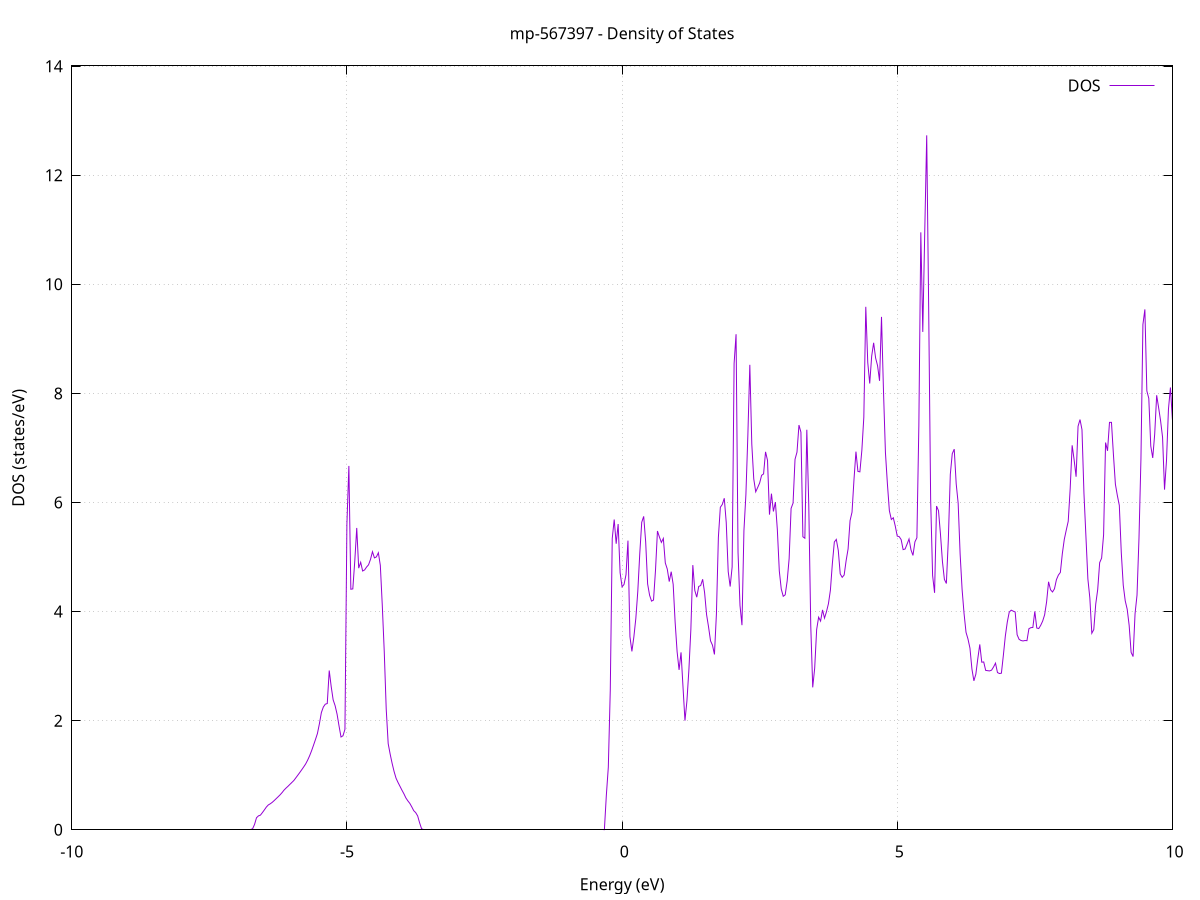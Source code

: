 set title 'mp-567397 - Density of States'
set xlabel 'Energy (eV)'
set ylabel 'DOS (states/eV)'
set grid
set xrange [-10:10]
set yrange [0:14.005]
set xzeroaxis lt -1
set terminal png size 800,600
set output 'mp-567397_dos_gnuplot.png'
plot '-' using 1:2 with lines title 'DOS'
-34.606300 0.000000
-34.570600 0.000000
-34.534900 0.000000
-34.499200 0.000000
-34.463500 0.000000
-34.427800 0.000000
-34.392100 0.000000
-34.356400 0.000000
-34.320600 0.000000
-34.284900 0.000000
-34.249200 0.000000
-34.213500 0.000000
-34.177800 0.000000
-34.142100 0.000000
-34.106400 0.000000
-34.070700 0.000000
-34.034900 0.000000
-33.999200 0.000000
-33.963500 0.000000
-33.927800 0.000000
-33.892100 0.000000
-33.856400 0.000000
-33.820700 0.000000
-33.785000 0.000000
-33.749200 0.000000
-33.713500 0.000000
-33.677800 0.000000
-33.642100 0.000000
-33.606400 0.000000
-33.570700 0.000000
-33.535000 0.000000
-33.499300 0.000000
-33.463600 0.000000
-33.427800 0.000000
-33.392100 0.000000
-33.356400 0.000000
-33.320700 0.000000
-33.285000 0.000000
-33.249300 0.000000
-33.213600 0.000000
-33.177900 0.000000
-33.142100 0.000000
-33.106400 0.000000
-33.070700 0.000000
-33.035000 0.000000
-32.999300 0.000000
-32.963600 0.000000
-32.927900 0.000000
-32.892200 0.000000
-32.856400 0.000000
-32.820700 0.000000
-32.785000 0.000000
-32.749300 0.000000
-32.713600 0.000000
-32.677900 0.000000
-32.642200 0.000000
-32.606500 0.000000
-32.570700 0.000000
-32.535000 0.000000
-32.499300 0.000000
-32.463600 0.000000
-32.427900 0.000000
-32.392200 0.000000
-32.356500 0.000000
-32.320800 0.000000
-32.285100 0.000000
-32.249300 0.000000
-32.213600 0.000000
-32.177900 0.000000
-32.142200 0.000000
-32.106500 0.000000
-32.070800 0.000000
-32.035100 0.000000
-31.999400 0.000000
-31.963600 0.000000
-31.927900 0.000000
-31.892200 0.000000
-31.856500 0.000000
-31.820800 0.000000
-31.785100 0.000000
-31.749400 0.000000
-31.713700 0.000000
-31.677900 0.000000
-31.642200 0.000000
-31.606500 0.000000
-31.570800 0.000000
-31.535100 0.000000
-31.499400 0.000000
-31.463700 0.000000
-31.428000 0.000000
-31.392300 0.000000
-31.356500 0.104700
-31.320800 3.142800
-31.285100 6.414200
-31.249400 28.005600
-31.213700 11.724400
-31.178000 20.645600
-31.142300 15.028300
-31.106600 31.997900
-31.070800 18.827200
-31.035100 13.783500
-30.999400 29.456500
-30.963700 45.327200
-30.928000 33.171500
-30.892300 25.010300
-30.856600 39.935900
-30.820900 50.910100
-30.785100 44.895300
-30.749400 41.989500
-30.713700 60.664300
-30.678000 39.527600
-30.642300 52.172100
-30.606600 54.568200
-30.570900 36.922100
-30.535200 36.013100
-30.499400 35.695000
-30.463700 30.649900
-30.428000 43.513100
-30.392300 33.912900
-30.356600 66.001000
-30.320900 43.012900
-30.285200 0.000000
-30.249500 0.000000
-30.213800 0.000000
-30.178000 0.000000
-30.142300 0.000000
-30.106600 0.000000
-30.070900 0.000000
-30.035200 0.000000
-29.999500 0.000000
-29.963800 0.000000
-29.928100 0.000000
-29.892300 0.000000
-29.856600 0.000000
-29.820900 0.000000
-29.785200 0.000000
-29.749500 0.000000
-29.713800 0.000000
-29.678100 0.000000
-29.642400 0.000000
-29.606600 0.000000
-29.570900 0.000000
-29.535200 0.000000
-29.499500 0.000000
-29.463800 0.000000
-29.428100 0.000000
-29.392400 0.000000
-29.356700 0.000000
-29.320900 0.000000
-29.285200 0.000000
-29.249500 0.000000
-29.213800 0.000000
-29.178100 0.000000
-29.142400 0.000000
-29.106700 0.000000
-29.071000 0.000000
-29.035300 0.000000
-28.999500 0.000000
-28.963800 0.000000
-28.928100 0.000000
-28.892400 0.000000
-28.856700 0.000000
-28.821000 0.000000
-28.785300 0.000000
-28.749600 0.000000
-28.713800 0.000000
-28.678100 0.000000
-28.642400 0.000000
-28.606700 0.000000
-28.571000 0.000000
-28.535300 0.000000
-28.499600 0.000000
-28.463900 0.000000
-28.428100 0.000000
-28.392400 0.000000
-28.356700 0.000000
-28.321000 0.000000
-28.285300 0.000000
-28.249600 0.000000
-28.213900 0.000000
-28.178200 0.000000
-28.142500 0.000000
-28.106700 0.000000
-28.071000 0.000000
-28.035300 0.000000
-27.999600 0.000000
-27.963900 0.000000
-27.928200 0.000000
-27.892500 0.000000
-27.856800 0.000000
-27.821000 0.000000
-27.785300 0.000000
-27.749600 0.000000
-27.713900 0.000000
-27.678200 0.000000
-27.642500 0.000000
-27.606800 0.000000
-27.571100 0.000000
-27.535300 0.000000
-27.499600 0.000000
-27.463900 0.000000
-27.428200 0.000000
-27.392500 0.000000
-27.356800 0.000000
-27.321100 0.000000
-27.285400 0.000000
-27.249600 0.000000
-27.213900 0.000000
-27.178200 0.000000
-27.142500 0.000000
-27.106800 0.000000
-27.071100 0.000000
-27.035400 0.000000
-26.999700 0.000000
-26.964000 0.000000
-26.928200 0.000000
-26.892500 0.000000
-26.856800 0.000000
-26.821100 0.000000
-26.785400 0.000000
-26.749700 0.000000
-26.714000 0.000000
-26.678300 0.000000
-26.642500 0.000000
-26.606800 0.000000
-26.571100 0.000000
-26.535400 0.000000
-26.499700 0.000000
-26.464000 0.000000
-26.428300 0.000000
-26.392600 0.000000
-26.356800 0.000000
-26.321100 0.000000
-26.285400 0.000000
-26.249700 0.000000
-26.214000 0.000000
-26.178300 0.000000
-26.142600 0.000000
-26.106900 0.000000
-26.071200 0.000000
-26.035400 0.000000
-25.999700 0.000000
-25.964000 0.000000
-25.928300 0.000000
-25.892600 0.000000
-25.856900 0.000000
-25.821200 0.000000
-25.785500 0.000000
-25.749700 0.000000
-25.714000 0.000000
-25.678300 0.000000
-25.642600 0.000000
-25.606900 0.000000
-25.571200 0.000000
-25.535500 0.000000
-25.499800 0.000000
-25.464000 0.000000
-25.428300 0.000000
-25.392600 0.000000
-25.356900 0.000000
-25.321200 0.000000
-25.285500 0.000000
-25.249800 0.000000
-25.214100 0.000000
-25.178300 0.000000
-25.142600 0.000000
-25.106900 0.000000
-25.071200 0.000000
-25.035500 0.000000
-24.999800 0.000000
-24.964100 0.000000
-24.928400 0.000000
-24.892700 0.000000
-24.856900 0.000000
-24.821200 0.000000
-24.785500 0.000000
-24.749800 0.000000
-24.714100 0.000000
-24.678400 0.000000
-24.642700 0.000000
-24.607000 0.000000
-24.571200 0.000000
-24.535500 0.000000
-24.499800 0.000000
-24.464100 0.000000
-24.428400 0.000000
-24.392700 0.000000
-24.357000 0.000000
-24.321300 0.000000
-24.285500 0.000000
-24.249800 0.000000
-24.214100 0.000000
-24.178400 0.000000
-24.142700 0.000000
-24.107000 0.000000
-24.071300 0.000000
-24.035600 0.000000
-23.999900 0.000000
-23.964100 0.000000
-23.928400 0.000000
-23.892700 0.000000
-23.857000 0.000000
-23.821300 0.000000
-23.785600 0.000000
-23.749900 0.000000
-23.714200 0.000000
-23.678400 0.000000
-23.642700 0.000000
-23.607000 0.000000
-23.571300 0.000000
-23.535600 0.000000
-23.499900 0.000000
-23.464200 0.000000
-23.428500 0.000000
-23.392700 0.000000
-23.357000 0.000000
-23.321300 0.000000
-23.285600 0.000000
-23.249900 0.000000
-23.214200 0.000000
-23.178500 0.000000
-23.142800 0.000000
-23.107000 0.000000
-23.071300 0.000000
-23.035600 0.000000
-22.999900 0.000000
-22.964200 0.000000
-22.928500 0.000000
-22.892800 0.000000
-22.857100 0.000000
-22.821400 0.000000
-22.785600 0.000000
-22.749900 0.000000
-22.714200 0.000000
-22.678500 0.000000
-22.642800 0.000000
-22.607100 0.000000
-22.571400 0.000000
-22.535700 0.000000
-22.499900 0.000000
-22.464200 0.000000
-22.428500 0.000000
-22.392800 0.000000
-22.357100 0.000000
-22.321400 0.000000
-22.285700 0.000000
-22.250000 0.000000
-22.214200 0.000000
-22.178500 0.000000
-22.142800 0.000000
-22.107100 0.000000
-22.071400 0.000000
-22.035700 0.000000
-22.000000 0.000000
-21.964300 0.000000
-21.928500 0.000000
-21.892800 0.000000
-21.857100 0.000000
-21.821400 0.000000
-21.785700 0.000000
-21.750000 0.000000
-21.714300 0.000000
-21.678600 0.000000
-21.642900 0.000000
-21.607100 0.000000
-21.571400 0.000000
-21.535700 0.000000
-21.500000 0.000000
-21.464300 0.000000
-21.428600 0.000000
-21.392900 0.000000
-21.357200 0.000000
-21.321400 0.000000
-21.285700 0.000000
-21.250000 0.000000
-21.214300 0.000000
-21.178600 0.000000
-21.142900 0.000000
-21.107200 0.000000
-21.071500 0.000000
-21.035700 0.000000
-21.000000 0.000000
-20.964300 0.000000
-20.928600 0.000000
-20.892900 0.000000
-20.857200 0.000000
-20.821500 0.000000
-20.785800 0.000000
-20.750100 0.000000
-20.714300 0.000000
-20.678600 0.000000
-20.642900 0.000000
-20.607200 0.000000
-20.571500 0.000000
-20.535800 0.000000
-20.500100 0.000000
-20.464400 0.000000
-20.428600 0.000000
-20.392900 0.000000
-20.357200 0.000000
-20.321500 0.000000
-20.285800 0.000000
-20.250100 0.000000
-20.214400 0.000000
-20.178700 0.000000
-20.142900 0.000000
-20.107200 0.000000
-20.071500 0.000000
-20.035800 0.000000
-20.000100 0.000000
-19.964400 0.000000
-19.928700 0.000000
-19.893000 0.000000
-19.857200 0.000000
-19.821500 0.000000
-19.785800 0.000000
-19.750100 0.000000
-19.714400 0.000000
-19.678700 0.000000
-19.643000 0.000000
-19.607300 0.000000
-19.571600 0.000000
-19.535800 0.000000
-19.500100 0.000000
-19.464400 0.000000
-19.428700 0.000000
-19.393000 0.000000
-19.357300 0.000000
-19.321600 0.000000
-19.285900 0.000000
-19.250100 0.000000
-19.214400 0.000000
-19.178700 0.000000
-19.143000 0.000000
-19.107300 0.000000
-19.071600 0.000000
-19.035900 0.000000
-19.000200 0.000000
-18.964400 0.000000
-18.928700 0.000000
-18.893000 0.000000
-18.857300 0.000000
-18.821600 0.000000
-18.785900 0.000000
-18.750200 0.000000
-18.714500 0.000000
-18.678800 0.000000
-18.643000 0.000000
-18.607300 0.000000
-18.571600 0.000000
-18.535900 0.000000
-18.500200 0.000000
-18.464500 0.000000
-18.428800 0.000000
-18.393100 0.000000
-18.357300 0.000000
-18.321600 0.000000
-18.285900 0.000000
-18.250200 0.000000
-18.214500 0.000000
-18.178800 0.000000
-18.143100 0.000000
-18.107400 0.000000
-18.071600 0.000000
-18.035900 0.000000
-18.000200 0.000000
-17.964500 0.000000
-17.928800 0.000000
-17.893100 0.000000
-17.857400 0.000000
-17.821700 0.000000
-17.785900 0.000000
-17.750200 0.000000
-17.714500 0.000000
-17.678800 0.000000
-17.643100 0.000000
-17.607400 0.000000
-17.571700 0.000000
-17.536000 0.000000
-17.500300 0.000000
-17.464500 0.000000
-17.428800 0.000000
-17.393100 0.000000
-17.357400 0.000000
-17.321700 0.000000
-17.286000 0.000000
-17.250300 0.000000
-17.214600 0.000000
-17.178800 0.000000
-17.143100 0.000000
-17.107400 0.000000
-17.071700 0.000000
-17.036000 0.000000
-17.000300 0.000000
-16.964600 0.000000
-16.928900 0.000000
-16.893100 0.000000
-16.857400 0.000000
-16.821700 0.000000
-16.786000 0.000000
-16.750300 0.000000
-16.714600 0.000000
-16.678900 0.000000
-16.643200 0.000000
-16.607500 0.000000
-16.571700 0.000000
-16.536000 0.000000
-16.500300 0.000000
-16.464600 0.000000
-16.428900 0.000000
-16.393200 0.000000
-16.357500 0.000000
-16.321800 0.000000
-16.286000 0.000000
-16.250300 0.000000
-16.214600 0.000000
-16.178900 0.000000
-16.143200 0.000000
-16.107500 0.000000
-16.071800 0.000000
-16.036100 0.000000
-16.000300 0.000000
-15.964600 0.000000
-15.928900 0.000000
-15.893200 0.000000
-15.857500 0.000000
-15.821800 0.000000
-15.786100 0.000000
-15.750400 0.000000
-15.714600 0.000000
-15.678900 0.000000
-15.643200 0.000000
-15.607500 0.000000
-15.571800 0.000000
-15.536100 0.000000
-15.500400 0.000000
-15.464700 0.000000
-15.429000 0.000000
-15.393200 0.000000
-15.357500 0.000000
-15.321800 0.000000
-15.286100 0.000000
-15.250400 0.000000
-15.214700 0.000000
-15.179000 0.000000
-15.143300 0.000000
-15.107500 0.000000
-15.071800 0.000000
-15.036100 0.000000
-15.000400 0.000000
-14.964700 0.000000
-14.929000 0.000000
-14.893300 0.000000
-14.857600 0.000000
-14.821800 0.000000
-14.786100 0.000000
-14.750400 0.000000
-14.714700 0.000000
-14.679000 0.000000
-14.643300 0.000000
-14.607600 0.000000
-14.571900 0.000000
-14.536100 0.000000
-14.500400 0.000000
-14.464700 0.000000
-14.429000 0.000000
-14.393300 0.000000
-14.357600 0.000000
-14.321900 0.000000
-14.286200 0.000000
-14.250500 0.000000
-14.214700 0.000000
-14.179000 0.000000
-14.143300 0.000000
-14.107600 0.000000
-14.071900 0.000000
-14.036200 0.000000
-14.000500 0.000000
-13.964800 0.000000
-13.929000 0.000000
-13.893300 0.000000
-13.857600 0.000000
-13.821900 0.000000
-13.786200 0.000000
-13.750500 0.000000
-13.714800 0.000000
-13.679100 0.000000
-13.643300 0.000000
-13.607600 0.000000
-13.571900 0.000000
-13.536200 0.000000
-13.500500 0.000000
-13.464800 0.000000
-13.429100 0.000000
-13.393400 0.000000
-13.357700 0.000000
-13.321900 0.000000
-13.286200 0.000000
-13.250500 0.000000
-13.214800 0.000000
-13.179100 0.000000
-13.143400 0.000000
-13.107700 0.000000
-13.072000 0.000000
-13.036200 0.000000
-13.000500 0.000000
-12.964800 0.000000
-12.929100 0.000000
-12.893400 0.000000
-12.857700 0.000000
-12.822000 0.000000
-12.786300 0.000000
-12.750500 0.000000
-12.714800 0.000000
-12.679100 0.000000
-12.643400 0.000000
-12.607700 0.000000
-12.572000 0.000000
-12.536300 0.000000
-12.500600 0.000000
-12.464800 0.000000
-12.429100 0.000000
-12.393400 0.000000
-12.357700 0.000000
-12.322000 0.000000
-12.286300 0.000000
-12.250600 0.000000
-12.214900 0.000000
-12.179200 0.000000
-12.143400 0.000000
-12.107700 0.000000
-12.072000 0.000000
-12.036300 0.000000
-12.000600 0.000000
-11.964900 0.000000
-11.929200 0.000000
-11.893500 0.000000
-11.857700 0.000000
-11.822000 0.000000
-11.786300 0.000000
-11.750600 0.000000
-11.714900 0.000000
-11.679200 0.000000
-11.643500 0.000000
-11.607800 0.000000
-11.572000 0.000000
-11.536300 0.000000
-11.500600 0.000000
-11.464900 0.000000
-11.429200 0.000000
-11.393500 0.000000
-11.357800 0.000000
-11.322100 0.000000
-11.286400 0.000000
-11.250600 0.000000
-11.214900 0.000000
-11.179200 0.000000
-11.143500 0.000000
-11.107800 0.000000
-11.072100 0.000000
-11.036400 0.000000
-11.000700 0.000000
-10.964900 0.000000
-10.929200 0.000000
-10.893500 0.000000
-10.857800 0.000000
-10.822100 0.000000
-10.786400 0.000000
-10.750700 0.000000
-10.715000 0.000000
-10.679200 0.000000
-10.643500 0.000000
-10.607800 0.000000
-10.572100 0.000000
-10.536400 0.000000
-10.500700 0.000000
-10.465000 0.000000
-10.429300 0.000000
-10.393500 0.000000
-10.357800 0.000000
-10.322100 0.000000
-10.286400 0.000000
-10.250700 0.000000
-10.215000 0.000000
-10.179300 0.000000
-10.143600 0.000000
-10.107900 0.000000
-10.072100 0.000000
-10.036400 0.000000
-10.000700 0.000000
-9.965000 0.000000
-9.929300 0.000000
-9.893600 0.000000
-9.857900 0.000000
-9.822200 0.000000
-9.786400 0.000000
-9.750700 0.000000
-9.715000 0.000000
-9.679300 0.000000
-9.643600 0.000000
-9.607900 0.000000
-9.572200 0.000000
-9.536500 0.000000
-9.500700 0.000000
-9.465000 0.000000
-9.429300 0.000000
-9.393600 0.000000
-9.357900 0.000000
-9.322200 0.000000
-9.286500 0.000000
-9.250800 0.000000
-9.215100 0.000000
-9.179300 0.000000
-9.143600 0.000000
-9.107900 0.000000
-9.072200 0.000000
-9.036500 0.000000
-9.000800 0.000000
-8.965100 0.000000
-8.929400 0.000000
-8.893600 0.000000
-8.857900 0.000000
-8.822200 0.000000
-8.786500 0.000000
-8.750800 0.000000
-8.715100 0.000000
-8.679400 0.000000
-8.643700 0.000000
-8.607900 0.000000
-8.572200 0.000000
-8.536500 0.000000
-8.500800 0.000000
-8.465100 0.000000
-8.429400 0.000000
-8.393700 0.000000
-8.358000 0.000000
-8.322200 0.000000
-8.286500 0.000000
-8.250800 0.000000
-8.215100 0.000000
-8.179400 0.000000
-8.143700 0.000000
-8.108000 0.000000
-8.072300 0.000000
-8.036600 0.000000
-8.000800 0.000000
-7.965100 0.000000
-7.929400 0.000000
-7.893700 0.000000
-7.858000 0.000000
-7.822300 0.000000
-7.786600 0.000000
-7.750900 0.000000
-7.715100 0.000000
-7.679400 0.000000
-7.643700 0.000000
-7.608000 0.000000
-7.572300 0.000000
-7.536600 0.000000
-7.500900 0.000000
-7.465200 0.000000
-7.429400 0.000000
-7.393700 0.000000
-7.358000 0.000000
-7.322300 0.000000
-7.286600 0.000000
-7.250900 0.000000
-7.215200 0.000000
-7.179500 0.000000
-7.143700 0.000000
-7.108000 0.000000
-7.072300 0.000000
-7.036600 0.000000
-7.000900 0.000000
-6.965200 0.000000
-6.929500 0.000000
-6.893800 0.000000
-6.858100 0.000000
-6.822300 0.000000
-6.786600 0.000000
-6.750900 0.000000
-6.715200 0.017200
-6.679500 0.097500
-6.643800 0.220300
-6.608100 0.255000
-6.572400 0.268200
-6.536600 0.315100
-6.500900 0.364500
-6.465200 0.416100
-6.429500 0.455100
-6.393800 0.476400
-6.358100 0.503000
-6.322400 0.535500
-6.286700 0.570200
-6.250900 0.605000
-6.215200 0.640500
-6.179500 0.681200
-6.143800 0.727000
-6.108100 0.763500
-6.072400 0.796800
-6.036700 0.832700
-6.001000 0.868100
-5.965300 0.903500
-5.929500 0.951600
-5.893800 1.000000
-5.858100 1.049200
-5.822400 1.099900
-5.786700 1.152000
-5.751000 1.206500
-5.715300 1.275200
-5.679600 1.354500
-5.643800 1.446800
-5.608100 1.549100
-5.572400 1.654700
-5.536700 1.765000
-5.501000 1.942500
-5.465300 2.147800
-5.429600 2.250100
-5.393900 2.302700
-5.358100 2.314200
-5.322400 2.919800
-5.286700 2.625900
-5.251000 2.382000
-5.215300 2.275200
-5.179600 2.118800
-5.143900 1.901500
-5.108200 1.701100
-5.072400 1.723500
-5.036700 1.841400
-5.001000 5.606500
-4.965300 6.670700
-4.929600 4.409800
-4.893900 4.416100
-4.858200 4.924400
-4.822500 5.533900
-4.786800 4.796500
-4.751000 4.904200
-4.715300 4.744100
-4.679600 4.764000
-4.643900 4.816700
-4.608200 4.857100
-4.572500 4.957700
-4.536800 5.097900
-4.501100 4.984900
-4.465300 5.002600
-4.429600 5.078700
-4.393900 4.847400
-4.358200 4.111200
-4.322500 3.264800
-4.286800 2.213800
-4.251100 1.579900
-4.215400 1.388300
-4.179600 1.218100
-4.143900 1.068400
-4.108200 0.945200
-4.072500 0.867400
-4.036800 0.797100
-4.001100 0.725900
-3.965400 0.659900
-3.929700 0.584100
-3.894000 0.530400
-3.858200 0.484100
-3.822500 0.420200
-3.786800 0.350000
-3.751100 0.314200
-3.715400 0.253600
-3.679700 0.126400
-3.644000 0.017800
-3.608300 0.000000
-3.572500 0.000000
-3.536800 0.000000
-3.501100 0.000000
-3.465400 0.000000
-3.429700 0.000000
-3.394000 0.000000
-3.358300 0.000000
-3.322600 0.000000
-3.286800 0.000000
-3.251100 0.000000
-3.215400 0.000000
-3.179700 0.000000
-3.144000 0.000000
-3.108300 0.000000
-3.072600 0.000000
-3.036900 0.000000
-3.001100 0.000000
-2.965400 0.000000
-2.929700 0.000000
-2.894000 0.000000
-2.858300 0.000000
-2.822600 0.000000
-2.786900 0.000000
-2.751200 0.000000
-2.715500 0.000000
-2.679700 0.000000
-2.644000 0.000000
-2.608300 0.000000
-2.572600 0.000000
-2.536900 0.000000
-2.501200 0.000000
-2.465500 0.000000
-2.429800 0.000000
-2.394000 0.000000
-2.358300 0.000000
-2.322600 0.000000
-2.286900 0.000000
-2.251200 0.000000
-2.215500 0.000000
-2.179800 0.000000
-2.144100 0.000000
-2.108300 0.000000
-2.072600 0.000000
-2.036900 0.000000
-2.001200 0.000000
-1.965500 0.000000
-1.929800 0.000000
-1.894100 0.000000
-1.858400 0.000000
-1.822700 0.000000
-1.786900 0.000000
-1.751200 0.000000
-1.715500 0.000000
-1.679800 0.000000
-1.644100 0.000000
-1.608400 0.000000
-1.572700 0.000000
-1.537000 0.000000
-1.501200 0.000000
-1.465500 0.000000
-1.429800 0.000000
-1.394100 0.000000
-1.358400 0.000000
-1.322700 0.000000
-1.287000 0.000000
-1.251300 0.000000
-1.215500 0.000000
-1.179800 0.000000
-1.144100 0.000000
-1.108400 0.000000
-1.072700 0.000000
-1.037000 0.000000
-1.001300 0.000000
-0.965600 0.000000
-0.929800 0.000000
-0.894100 0.000000
-0.858400 0.000000
-0.822700 0.000000
-0.787000 0.000000
-0.751300 0.000000
-0.715600 0.000000
-0.679900 0.000000
-0.644200 0.000000
-0.608400 0.000000
-0.572700 0.000000
-0.537000 0.000000
-0.501300 0.000000
-0.465600 0.000000
-0.429900 0.000000
-0.394200 0.000000
-0.358500 0.000000
-0.322700 0.001800
-0.287000 0.633900
-0.251300 1.145600
-0.215600 2.557000
-0.179900 5.340200
-0.144200 5.687700
-0.108500 5.244300
-0.072800 5.604800
-0.037000 4.713400
-0.001300 4.453800
0.034400 4.498300
0.070100 4.675600
0.105800 5.301500
0.141500 3.541600
0.177200 3.270100
0.212900 3.535400
0.248700 3.875200
0.284400 4.372700
0.320100 5.061400
0.355800 5.637800
0.391500 5.745700
0.427200 5.282500
0.462900 4.507200
0.498600 4.300200
0.534300 4.192100
0.570100 4.211800
0.605800 4.753700
0.641500 5.477200
0.677200 5.367500
0.712900 5.268600
0.748600 5.341500
0.784300 4.891100
0.820000 4.779700
0.855800 4.550600
0.891500 4.732100
0.927200 4.499200
0.962900 3.803900
0.998600 3.265600
1.034300 2.931800
1.070000 3.252300
1.105700 2.620100
1.141500 2.001000
1.177200 2.362600
1.212900 2.934900
1.248600 3.672700
1.284300 4.852700
1.320000 4.387600
1.355700 4.264200
1.391400 4.461000
1.427100 4.477700
1.462900 4.592700
1.498600 4.343200
1.534300 3.943000
1.570000 3.718400
1.605700 3.464200
1.641400 3.384300
1.677100 3.214600
1.712800 3.953900
1.748600 5.362300
1.784300 5.912800
1.820000 5.964400
1.855700 6.078200
1.891400 5.633800
1.927100 4.733800
1.962800 4.459700
1.998500 4.818300
2.034300 8.549200
2.070000 9.085600
2.105700 5.086100
2.141400 4.112100
2.177100 3.751100
2.212800 5.482700
2.248500 6.141000
2.284200 7.231700
2.320000 8.524200
2.355700 7.070600
2.391400 6.432200
2.427100 6.196400
2.462800 6.275200
2.498500 6.358300
2.534200 6.498400
2.569900 6.524200
2.605600 6.928700
2.641400 6.772300
2.677100 5.777400
2.712800 6.162700
2.748500 5.836000
2.784200 6.008400
2.819900 5.503400
2.855600 4.744700
2.891300 4.412900
2.927100 4.280300
2.962800 4.307700
2.998500 4.560800
3.034200 4.970800
3.069900 5.892400
3.105600 5.989000
3.141300 6.791800
3.177000 6.923500
3.212800 7.420100
3.248500 7.288800
3.284200 5.372000
3.319900 5.345100
3.355600 7.334300
3.391300 5.936800
3.427000 3.745900
3.462700 2.610900
3.498400 2.962000
3.534200 3.670600
3.569900 3.897200
3.605600 3.825900
3.641300 4.030800
3.677000 3.880200
3.712700 3.997500
3.748400 4.144800
3.784100 4.392300
3.819900 4.883600
3.855600 5.276000
3.891300 5.323900
3.927000 5.123200
3.962700 4.690800
3.998400 4.628300
4.034100 4.670900
4.069800 4.934400
4.105600 5.149500
4.141300 5.667800
4.177000 5.823000
4.212700 6.420600
4.248400 6.932700
4.284100 6.569600
4.319800 6.562200
4.355500 6.956600
4.391300 7.562300
4.427000 9.588000
4.462700 8.567300
4.498400 8.181400
4.534100 8.683500
4.569800 8.928400
4.605500 8.649900
4.641200 8.508800
4.676900 8.230500
4.712700 9.403600
4.748400 8.052800
4.784100 6.914500
4.819800 6.342500
4.855500 5.850100
4.891200 5.689100
4.926900 5.720200
4.962600 5.568800
4.998400 5.384200
5.034100 5.374200
5.069800 5.319500
5.105500 5.136200
5.141200 5.147100
5.176900 5.236200
5.212600 5.331100
5.248300 5.132300
5.284100 5.029700
5.319800 5.278600
5.355500 5.353700
5.391200 7.409400
5.426900 10.953300
5.462600 9.127400
5.498300 10.959900
5.534000 12.731600
5.569700 9.567500
5.605500 6.052600
5.641200 4.661300
5.676900 4.343800
5.712600 5.934700
5.748300 5.849900
5.784000 5.420700
5.819700 4.917700
5.855400 4.590100
5.891200 4.515300
5.926900 5.318000
5.962600 6.514100
5.998300 6.895500
6.034000 6.978300
6.069700 6.344000
6.105400 5.987100
6.141100 5.056000
6.176900 4.407100
6.212600 3.963700
6.248300 3.619900
6.284000 3.497300
6.319700 3.329700
6.355400 2.948800
6.391100 2.730300
6.426800 2.852500
6.462600 3.139200
6.498300 3.398400
6.534000 3.072400
6.569700 3.076900
6.605400 2.922400
6.641100 2.916900
6.676800 2.912400
6.712500 2.926700
6.748200 2.984400
6.784000 3.054900
6.819700 2.882500
6.855400 2.864500
6.891100 2.870600
6.926800 3.197800
6.962500 3.550500
6.998200 3.808400
7.033900 3.991900
7.069700 4.026100
7.105400 4.008400
7.141100 3.993100
7.176800 3.575300
7.212500 3.491500
7.248200 3.469900
7.283900 3.461900
7.319600 3.469600
7.355400 3.467100
7.391100 3.686500
7.426800 3.705700
7.462500 3.709100
7.498200 4.003700
7.533900 3.698800
7.569600 3.688900
7.605300 3.748300
7.641100 3.826600
7.676800 3.941900
7.712500 4.179100
7.748200 4.546900
7.783900 4.400900
7.819600 4.359400
7.855300 4.417100
7.891000 4.585700
7.926700 4.669600
7.962500 4.718100
7.998200 5.062000
8.033900 5.324100
8.069600 5.493800
8.105300 5.654900
8.141000 6.253100
8.176700 7.048500
8.212400 6.783900
8.248200 6.472500
8.283900 7.397500
8.319600 7.520800
8.355300 7.335200
8.391000 6.170800
8.426700 5.384300
8.462400 4.598400
8.498100 4.249500
8.533900 3.602700
8.569600 3.670500
8.605300 4.137900
8.641000 4.404400
8.676700 4.897400
8.712400 4.981800
8.748100 5.408400
8.783800 7.099100
8.819500 6.947700
8.855300 7.469000
8.891000 7.469300
8.926700 6.878800
8.962400 6.335300
8.998100 6.127000
9.033800 5.946400
9.069500 5.079800
9.105200 4.483400
9.141000 4.198300
9.176700 4.043800
9.212400 3.748400
9.248100 3.253100
9.283800 3.175300
9.319500 3.959800
9.355200 4.301900
9.390900 5.342700
9.426700 6.802000
9.462400 9.262900
9.498100 9.540300
9.533800 8.046200
9.569500 7.909200
9.605200 7.036100
9.640900 6.817400
9.676600 7.253300
9.712400 7.966200
9.748100 7.738300
9.783800 7.497100
9.819500 7.196000
9.855200 6.235500
9.890900 6.767800
9.926600 7.710700
9.962300 8.108800
9.998000 7.522300
10.033800 7.438300
10.069500 7.358600
10.105200 6.934600
10.140900 6.893700
10.176600 6.301000
10.212300 6.188300
10.248000 7.076300
10.283700 7.797800
10.319500 7.364600
10.355200 6.505400
10.390900 7.055200
10.426600 7.511500
10.462300 6.848000
10.498000 6.273500
10.533700 5.903600
10.569400 5.922000
10.605200 5.713300
10.640900 5.832900
10.676600 6.222400
10.712300 6.582300
10.748000 6.466100
10.783700 6.216300
10.819400 5.964600
10.855100 6.228100
10.890800 6.303000
10.926600 6.243400
10.962300 6.304200
10.998000 6.462000
11.033700 6.768600
11.069400 6.861600
11.105100 6.438100
11.140800 5.780000
11.176500 5.431700
11.212300 5.314300
11.248000 5.299100
11.283700 5.175700
11.319400 6.158600
11.355100 6.797200
11.390800 6.756200
11.426500 5.631000
11.462200 4.916800
11.498000 4.738200
11.533700 4.893200
11.569400 5.638200
11.605100 6.852600
11.640800 6.288700
11.676500 5.461000
11.712200 4.353300
11.747900 3.735900
11.783700 3.094300
11.819400 2.876500
11.855100 2.912400
11.890800 2.941400
11.926500 2.755400
11.962200 2.566400
11.997900 3.359600
12.033600 3.780100
12.069300 3.749100
12.105100 3.161100
12.140800 3.364800
12.176500 3.634400
12.212200 4.194200
12.247900 4.756500
12.283600 5.652400
12.319300 6.210500
12.355000 6.865800
12.390800 7.243100
12.426500 7.030300
12.462200 6.655600
12.497900 7.087000
12.533600 6.389600
12.569300 6.481200
12.605000 7.060800
12.640700 6.409100
12.676500 5.580700
12.712200 3.222800
12.747900 4.077800
12.783600 4.896400
12.819300 5.269600
12.855000 5.672800
12.890700 7.497300
12.926400 4.793700
12.962100 4.675200
12.997900 5.333400
13.033600 5.826800
13.069300 5.988600
13.105000 5.959400
13.140700 5.060600
13.176400 4.055300
13.212100 3.497300
13.247800 4.797000
13.283600 4.206300
13.319300 3.798300
13.355000 3.388600
13.390700 3.679400
13.426400 3.353800
13.462100 2.787100
13.497800 2.729600
13.533500 4.133500
13.569300 5.017100
13.605000 4.699900
13.640700 3.391300
13.676400 3.094400
13.712100 3.143400
13.747800 3.306400
13.783500 3.628900
13.819200 4.078700
13.855000 4.835400
13.890700 5.626600
13.926400 5.716200
13.962100 5.746700
13.997800 5.967400
14.033500 6.109300
14.069200 6.411000
14.104900 6.125400
14.140600 6.052400
14.176400 5.709900
14.212100 5.399400
14.247800 5.333400
14.283500 4.714600
14.319200 4.893600
14.354900 4.824700
14.390600 5.649600
14.426300 5.802300
14.462100 5.879100
14.497800 5.871400
14.533500 5.855800
14.569200 5.884900
14.604900 5.683400
14.640600 6.124300
14.676300 5.312200
14.712000 3.878500
14.747800 3.735700
14.783500 4.085000
14.819200 5.322900
14.854900 7.478600
14.890600 6.072200
14.926300 5.516400
14.962000 5.053100
14.997700 4.554600
15.033500 4.363000
15.069200 4.513300
15.104900 4.480300
15.140600 4.330500
15.176300 4.417500
15.212000 3.934500
15.247700 2.986300
15.283400 2.283500
15.319100 2.422000
15.354900 2.455900
15.390600 2.796500
15.426300 4.105800
15.462000 4.039700
15.497700 3.510900
15.533400 3.108900
15.569100 2.817200
15.604800 2.619200
15.640600 2.552200
15.676300 2.376800
15.712000 2.255800
15.747700 2.209400
15.783400 2.214000
15.819100 2.275500
15.854800 2.414800
15.890500 2.351600
15.926300 2.299600
15.962000 2.305000
15.997700 2.360300
16.033400 2.494200
16.069100 2.687000
16.104800 3.208200
16.140500 4.491000
16.176200 6.632100
16.211900 6.762200
16.247700 4.722600
16.283400 3.514100
16.319100 3.180800
16.354800 3.044000
16.390500 3.087600
16.426200 3.345600
16.461900 4.077700
16.497600 4.886600
16.533400 4.737800
16.569100 4.357500
16.604800 3.853200
16.640500 3.540200
16.676200 3.606200
16.711900 3.484400
16.747600 4.216000
16.783300 4.071300
16.819100 4.116800
16.854800 4.322800
16.890500 3.843000
16.926200 3.533200
16.961900 3.348000
16.997600 3.255300
17.033300 3.500900
17.069000 3.507300
17.104800 3.554500
17.140500 3.903100
17.176200 3.848600
17.211900 3.607000
17.247600 3.284900
17.283300 3.087100
17.319000 2.932400
17.354700 2.792800
17.390400 2.724100
17.426200 2.905600
17.461900 3.047900
17.497600 3.077400
17.533300 3.062200
17.569000 3.139000
17.604700 3.209800
17.640400 2.859300
17.676100 2.593800
17.711900 2.550300
17.747600 2.077400
17.783300 1.879800
17.819000 1.915200
17.854700 1.971400
17.890400 2.103400
17.926100 2.300800
17.961800 2.496700
17.997600 2.676100
18.033300 2.830300
18.069000 2.952900
18.104700 3.562000
18.140400 3.343400
18.176100 3.494600
18.211800 3.304700
18.247500 3.164800
18.283200 3.408200
18.319000 3.553600
18.354700 3.387200
18.390400 3.226200
18.426100 3.221800
18.461800 3.239700
18.497500 3.264800
18.533200 3.504700
18.568900 3.619500
18.604700 3.477000
18.640400 3.443500
18.676100 3.398000
18.711800 3.443500
18.747500 3.366100
18.783200 2.848600
18.818900 3.306100
18.854600 3.360000
18.890400 3.459200
18.926100 3.746000
18.961800 3.557900
18.997500 3.424100
19.033200 3.428500
19.068900 3.764600
19.104600 3.900500
19.140300 3.661700
19.176100 3.534800
19.211800 3.425700
19.247500 2.986200
19.283200 2.910100
19.318900 2.725600
19.354600 2.738100
19.390300 2.939400
19.426000 3.359200
19.461700 3.462000
19.497500 3.418800
19.533200 3.214700
19.568900 2.938200
19.604600 3.046400
19.640300 3.116000
19.676000 3.367500
19.711700 3.802900
19.747400 3.646100
19.783200 3.354700
19.818900 3.390100
19.854600 3.398300
19.890300 3.506200
19.926000 3.278100
19.961700 3.187000
19.997400 2.996700
20.033100 2.815300
20.068900 2.714400
20.104600 2.679000
20.140300 2.645000
20.176000 2.705400
20.211700 2.775200
20.247400 2.864200
20.283100 2.994300
20.318800 3.168600
20.354500 3.509100
20.390300 4.164500
20.426000 3.948600
20.461700 4.139400
20.497400 4.335000
20.533100 4.520800
20.568800 4.404200
20.604500 4.273700
20.640200 4.075900
20.676000 3.945300
20.711700 3.838500
20.747400 3.767900
20.783100 3.669400
20.818800 3.803300
20.854500 3.784000
20.890200 3.823900
20.925900 3.814700
20.961700 3.942400
20.997400 4.205300
21.033100 4.343800
21.068800 3.994000
21.104500 3.846400
21.140200 3.877000
21.175900 3.933900
21.211600 3.809000
21.247400 3.576100
21.283100 3.262800
21.318800 3.019300
21.354500 2.800500
21.390200 2.629400
21.425900 2.560900
21.461600 2.634000
21.497300 2.855200
21.533000 2.885700
21.568800 2.979900
21.604500 2.868000
21.640200 2.765300
21.675900 3.244400
21.711600 3.745600
21.747300 4.215300
21.783000 4.666500
21.818700 4.672900
21.854500 4.653600
21.890200 4.611700
21.925900 4.493600
21.961600 4.433500
21.997300 4.362800
22.033000 4.222800
22.068700 4.022500
22.104400 3.861100
22.140200 3.464000
22.175900 3.266100
22.211600 3.188300
22.247300 3.234400
22.283000 3.414800
22.318700 3.548800
22.354400 3.653000
22.390100 3.915800
22.425900 3.891600
22.461600 4.033800
22.497300 4.259200
22.533000 4.516300
22.568700 4.798300
22.604400 4.908100
22.640100 4.881700
22.675800 4.867200
22.711500 5.171000
22.747300 5.661000
22.783000 6.105100
22.818700 6.336700
22.854400 6.789900
22.890100 6.484600
22.925800 6.336800
22.961500 5.712500
22.997200 5.272800
23.033000 5.027600
23.068700 5.260300
23.104400 4.914400
23.140100 4.842100
23.175800 4.985800
23.211500 4.608500
23.247200 4.553900
23.282900 4.571100
23.318700 4.653600
23.354400 5.044400
23.390100 5.255000
23.425800 4.037700
23.461500 3.970400
23.497200 3.892800
23.532900 3.935200
23.568600 4.153200
23.604300 4.372200
23.640100 4.465500
23.675800 4.598400
23.711500 4.237400
23.747200 3.719900
23.782900 3.381000
23.818600 3.784000
23.854300 4.117100
23.890000 4.346900
23.925800 4.382000
23.961500 4.299200
23.997200 4.208400
24.032900 4.034100
24.068600 3.886700
24.104300 3.711500
24.140000 3.612000
24.175700 4.409400
24.211500 5.465600
24.247200 5.042300
24.282900 4.792400
24.318600 4.492400
24.354300 4.121900
24.390000 3.811100
24.425700 3.681200
24.461400 3.720100
24.497200 3.862100
24.532900 3.787500
24.568600 3.670100
24.604300 3.672100
24.640000 3.654400
24.675700 3.609200
24.711400 3.761100
24.747100 3.792600
24.782800 3.864600
24.818600 3.972300
24.854300 4.263500
24.890000 4.540200
24.925700 5.274300
24.961400 4.649100
24.997100 4.549100
25.032800 4.271200
25.068500 4.033100
25.104300 4.017500
25.140000 4.074700
25.175700 4.356400
25.211400 4.852100
25.247100 5.157000
25.282800 5.557500
25.318500 5.714200
25.354200 5.678700
25.390000 5.706900
25.425700 5.762200
25.461400 5.299400
25.497100 4.706400
25.532800 4.216700
25.568500 3.914600
25.604200 3.936700
25.639900 3.739800
25.675600 3.563100
25.711400 3.456700
25.747100 3.328200
25.782800 3.162500
25.818500 2.965700
25.854200 2.966500
25.889900 2.922500
25.925600 2.888300
25.961300 3.307600
25.997100 3.248400
26.032800 3.086300
26.068500 2.929600
26.104200 2.882700
26.139900 2.934300
26.175600 3.006800
26.211300 3.230800
26.247000 3.786100
26.282800 4.379700
26.318500 4.642200
26.354200 4.553700
26.389900 4.432400
26.425600 4.208400
26.461300 3.746500
26.497000 3.654600
26.532700 3.910000
26.568500 4.068500
26.604200 4.090300
26.639900 4.057500
26.675600 3.959900
26.711300 3.836500
26.747000 3.644000
26.782700 3.651300
26.818400 3.712500
26.854100 3.770400
26.889900 4.027500
26.925600 4.136500
26.961300 4.928900
26.997000 3.955100
27.032700 3.707000
27.068400 3.548000
27.104100 3.540200
27.139800 3.626600
27.175600 3.560800
27.211300 3.546500
27.247000 3.565300
27.282700 3.567700
27.318400 3.598300
27.354100 3.690100
27.389800 3.910500
27.425500 3.920200
27.461300 3.888800
27.497000 4.033500
27.532700 4.229000
27.568400 4.404100
27.604100 4.182000
27.639800 4.013300
27.675500 3.841400
27.711200 3.705400
27.746900 3.751300
27.782700 3.849600
27.818400 3.985000
27.854100 4.116400
27.889800 4.694000
27.925500 4.861100
27.961200 4.370600
27.996900 3.981700
28.032600 3.671600
28.068400 3.459800
28.104100 3.297100
28.139800 3.190400
28.175500 3.098900
28.211200 3.022200
28.246900 2.871400
28.282600 2.836600
28.318300 2.932200
28.354100 3.281800
28.389800 3.247800
28.425500 2.768200
28.461200 2.931700
28.496900 2.993400
28.532600 3.137000
28.568300 3.326900
28.604000 3.707300
28.639800 4.236000
28.675500 4.559700
28.711200 4.902000
28.746900 5.262100
28.782600 5.268300
28.818300 5.285300
28.854000 5.046700
28.889700 4.853600
28.925400 4.436000
28.961200 4.118800
28.996900 3.930700
29.032600 3.898800
29.068300 4.019800
29.104000 4.120200
29.139700 4.189200
29.175400 4.238400
29.211100 4.407000
29.246900 4.645500
29.282600 4.866000
29.318300 5.162700
29.354000 6.029400
29.389700 6.259400
29.425400 6.444900
29.461100 4.638200
29.496800 3.775000
29.532600 3.740600
29.568300 3.997100
29.604000 4.167000
29.639700 4.303600
29.675400 4.398400
29.711100 4.337800
29.746800 4.653300
29.782500 4.741700
29.818300 4.742100
29.854000 4.580700
29.889700 4.151100
29.925400 4.036900
29.961100 4.061000
29.996800 4.211400
30.032500 4.548900
30.068200 4.427700
30.103900 4.291300
30.139700 4.212100
30.175400 4.207300
30.211100 4.304700
30.246800 4.514000
30.282500 4.961700
30.318200 4.487200
30.353900 4.032700
30.389600 3.769200
30.425400 3.676200
30.461100 3.877100
30.496800 4.436500
30.532500 4.443400
30.568200 4.309300
30.603900 4.003600
30.639600 4.005400
30.675300 4.050700
30.711100 4.011700
30.746800 4.088100
30.782500 4.246700
30.818200 4.241300
30.853900 3.982200
30.889600 3.965300
30.925300 4.132800
30.961000 4.137200
30.996700 3.736400
31.032500 3.525000
31.068200 3.487200
31.103900 3.307500
31.139600 3.379600
31.175300 3.539800
31.211000 3.672900
31.246700 3.795200
31.282400 4.040800
31.318200 4.356800
31.353900 4.918700
31.389600 5.108000
31.425300 5.636400
31.461000 4.829200
31.496700 4.624300
31.532400 4.483000
31.568100 4.444800
31.603900 4.078900
31.639600 3.944000
31.675300 3.794800
31.711000 3.692800
31.746700 3.795300
31.782400 3.959100
31.818100 4.117700
31.853800 4.162200
31.889600 4.391100
31.925300 4.827100
31.961000 4.647200
31.996700 4.720500
32.032400 4.772500
32.068100 4.584700
32.103800 4.350500
32.139500 3.930900
32.175200 3.740600
32.211000 3.764800
32.246700 3.747200
32.282400 4.051400
32.318100 4.859400
32.353800 4.344900
32.389500 4.007100
32.425200 3.637600
32.460900 3.587700
32.496700 3.803700
32.532400 3.624200
32.568100 3.372600
32.603800 2.935400
32.639500 2.638500
32.675200 2.473600
32.710900 2.419900
32.746600 2.438900
32.782400 2.442300
32.818100 2.189400
32.853800 2.116700
32.889500 1.978800
32.925200 1.834700
32.960900 1.632800
32.996600 1.429500
33.032300 1.242500
33.068000 0.917200
33.103800 0.703100
33.139500 0.544100
33.175200 0.367800
33.210900 0.192300
33.246600 0.167100
33.282300 0.139700
33.318000 0.115400
33.353700 0.094100
33.389500 0.075900
33.425200 0.049400
33.460900 0.028200
33.496600 0.012900
33.532300 0.003500
33.568000 0.000000
33.603700 0.000000
33.639400 0.000000
33.675200 0.000000
33.710900 0.000000
33.746600 0.000000
33.782300 0.000000
33.818000 0.000000
33.853700 0.000000
33.889400 0.000000
33.925100 0.000000
33.960900 0.000000
33.996600 0.000000
34.032300 0.000000
34.068000 0.000000
34.103700 0.000000
34.139400 0.000000
34.175100 0.000000
34.210800 0.000000
34.246500 0.000000
34.282300 0.000000
34.318000 0.000000
34.353700 0.000000
34.389400 0.000000
34.425100 0.000000
34.460800 0.000000
34.496500 0.000000
34.532200 0.000000
34.568000 0.000000
34.603700 0.000000
34.639400 0.000000
34.675100 0.000000
34.710800 0.000000
34.746500 0.000000
34.782200 0.000000
34.817900 0.000000
34.853700 0.000000
34.889400 0.000000
34.925100 0.000000
34.960800 0.000000
34.996500 0.000000
35.032200 0.000000
35.067900 0.000000
35.103600 0.000000
35.139300 0.000000
35.175100 0.000000
35.210800 0.000000
35.246500 0.000000
35.282200 0.000000
35.317900 0.000000
35.353600 0.000000
35.389300 0.000000
35.425000 0.000000
35.460800 0.000000
35.496500 0.000000
35.532200 0.000000
35.567900 0.000000
35.603600 0.000000
35.639300 0.000000
35.675000 0.000000
35.710700 0.000000
35.746500 0.000000
35.782200 0.000000
35.817900 0.000000
35.853600 0.000000
35.889300 0.000000
35.925000 0.000000
35.960700 0.000000
35.996400 0.000000
36.032200 0.000000
36.067900 0.000000
36.103600 0.000000
36.139300 0.000000
36.175000 0.000000
36.210700 0.000000
36.246400 0.000000
36.282100 0.000000
36.317800 0.000000
36.353600 0.000000
36.389300 0.000000
36.425000 0.000000
36.460700 0.000000
36.496400 0.000000
36.532100 0.000000
36.567800 0.000000
36.603500 0.000000
36.639300 0.000000
36.675000 0.000000
36.710700 0.000000
36.746400 0.000000
36.782100 0.000000
36.817800 0.000000
e
